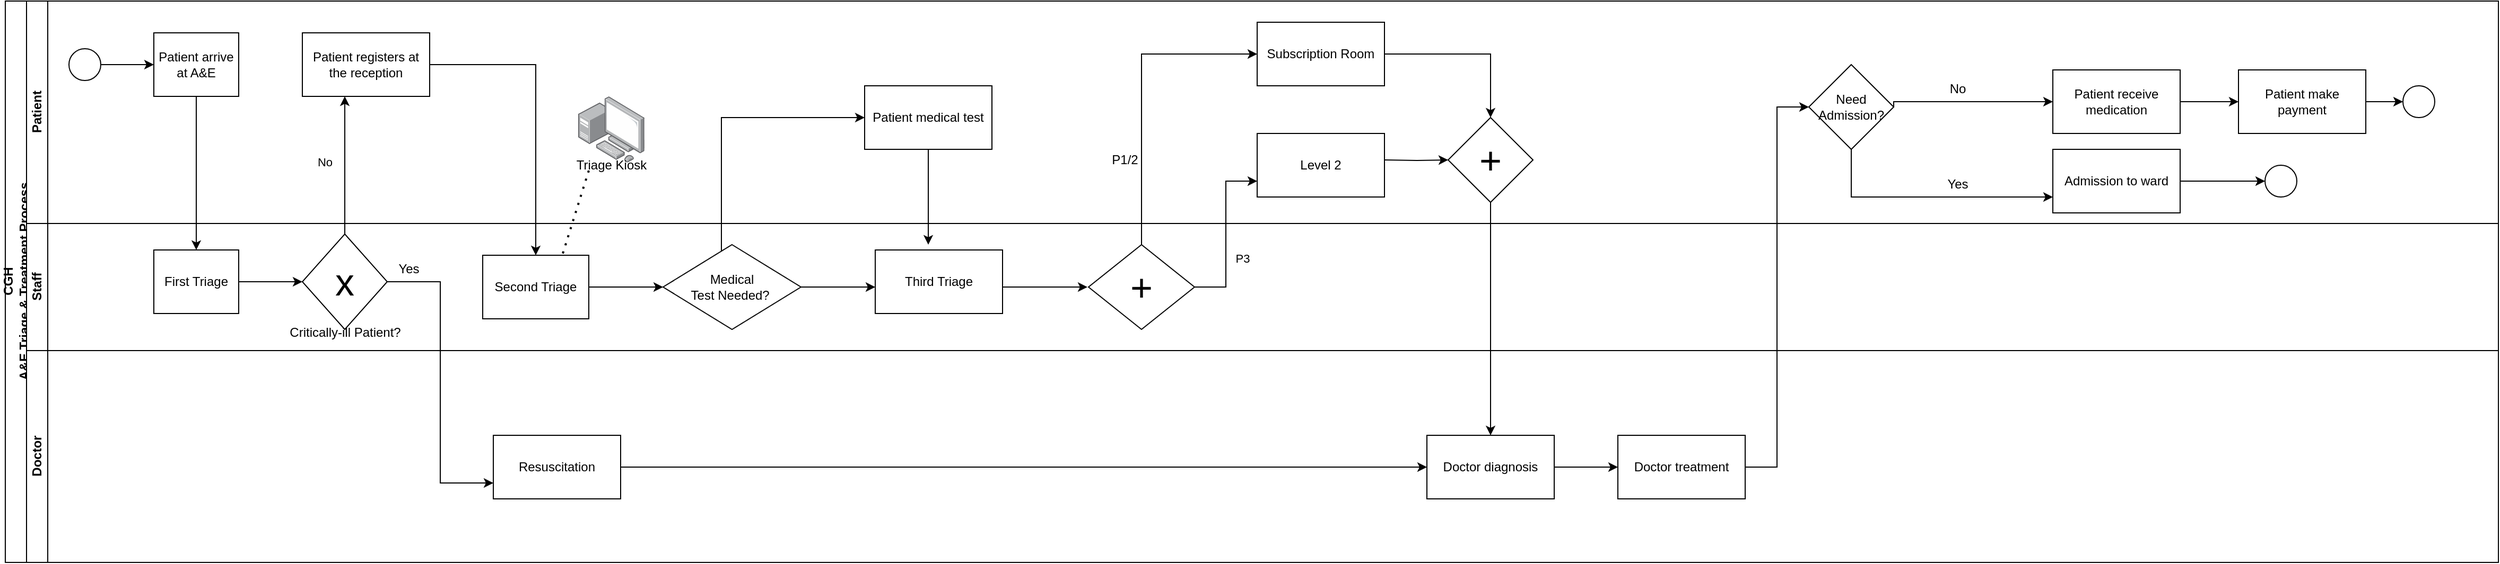 <mxfile version="22.0.4" type="device">
  <diagram id="prtHgNgQTEPvFCAcTncT" name="Page-1">
    <mxGraphModel dx="958" dy="1390" grid="1" gridSize="10" guides="1" tooltips="1" connect="1" arrows="1" fold="1" page="1" pageScale="1" pageWidth="827" pageHeight="1169" math="0" shadow="0">
      <root>
        <mxCell id="0" />
        <mxCell id="1" parent="0" />
        <mxCell id="dNxyNK7c78bLwvsdeMH5-19" value="CGH &lt;br&gt;A&amp;amp;E Triage &amp;amp; Treatment Process" style="swimlane;html=1;childLayout=stackLayout;resizeParent=1;resizeParentMax=0;horizontal=0;startSize=20;horizontalStack=0;" parent="1" vertex="1">
          <mxGeometry x="120" y="120" width="2350" height="530" as="geometry" />
        </mxCell>
        <mxCell id="dNxyNK7c78bLwvsdeMH5-20" value="Patient" style="swimlane;html=1;startSize=20;horizontal=0;" parent="dNxyNK7c78bLwvsdeMH5-19" vertex="1">
          <mxGeometry x="20" width="2330" height="210" as="geometry" />
        </mxCell>
        <mxCell id="dNxyNK7c78bLwvsdeMH5-25" value="" style="edgeStyle=orthogonalEdgeStyle;rounded=0;orthogonalLoop=1;jettySize=auto;html=1;" parent="dNxyNK7c78bLwvsdeMH5-20" source="dNxyNK7c78bLwvsdeMH5-23" target="dNxyNK7c78bLwvsdeMH5-24" edge="1">
          <mxGeometry relative="1" as="geometry" />
        </mxCell>
        <mxCell id="dNxyNK7c78bLwvsdeMH5-23" value="" style="ellipse;whiteSpace=wrap;html=1;" parent="dNxyNK7c78bLwvsdeMH5-20" vertex="1">
          <mxGeometry x="40" y="45" width="30" height="30" as="geometry" />
        </mxCell>
        <mxCell id="dNxyNK7c78bLwvsdeMH5-24" value="Patient arrive at A&amp;amp;E" style="rounded=0;whiteSpace=wrap;html=1;fontFamily=Helvetica;fontSize=12;fontColor=#000000;align=center;" parent="dNxyNK7c78bLwvsdeMH5-20" vertex="1">
          <mxGeometry x="120" y="30" width="80" height="60" as="geometry" />
        </mxCell>
        <mxCell id="qgtoDDghmM0IQQvyiqZD-33" value="Patient medical test" style="whiteSpace=wrap;html=1;" vertex="1" parent="dNxyNK7c78bLwvsdeMH5-20">
          <mxGeometry x="790" y="80" width="120" height="60" as="geometry" />
        </mxCell>
        <mxCell id="qgtoDDghmM0IQQvyiqZD-23" style="edgeStyle=orthogonalEdgeStyle;rounded=0;orthogonalLoop=1;jettySize=auto;html=1;" edge="1" parent="dNxyNK7c78bLwvsdeMH5-20" source="qgtoDDghmM0IQQvyiqZD-22">
          <mxGeometry relative="1" as="geometry">
            <mxPoint x="2240" y="95" as="targetPoint" />
          </mxGeometry>
        </mxCell>
        <mxCell id="qgtoDDghmM0IQQvyiqZD-22" value="Patient make payment" style="rounded=0;whiteSpace=wrap;html=1;" vertex="1" parent="dNxyNK7c78bLwvsdeMH5-20">
          <mxGeometry x="2085" y="65" width="120" height="60" as="geometry" />
        </mxCell>
        <mxCell id="qgtoDDghmM0IQQvyiqZD-25" value="" style="ellipse;whiteSpace=wrap;html=1;aspect=fixed;" vertex="1" parent="dNxyNK7c78bLwvsdeMH5-20">
          <mxGeometry x="2240" y="80" width="30" height="30" as="geometry" />
        </mxCell>
        <mxCell id="qgtoDDghmM0IQQvyiqZD-27" value="Patient receive medication" style="whiteSpace=wrap;html=1;" vertex="1" parent="dNxyNK7c78bLwvsdeMH5-20">
          <mxGeometry x="1910" y="65" width="120" height="60" as="geometry" />
        </mxCell>
        <mxCell id="qgtoDDghmM0IQQvyiqZD-28" style="edgeStyle=orthogonalEdgeStyle;rounded=0;orthogonalLoop=1;jettySize=auto;html=1;" edge="1" parent="dNxyNK7c78bLwvsdeMH5-20" source="qgtoDDghmM0IQQvyiqZD-27" target="qgtoDDghmM0IQQvyiqZD-22">
          <mxGeometry relative="1" as="geometry" />
        </mxCell>
        <mxCell id="qgtoDDghmM0IQQvyiqZD-48" value="Patient registers at the reception" style="whiteSpace=wrap;html=1;" vertex="1" parent="dNxyNK7c78bLwvsdeMH5-20">
          <mxGeometry x="260" y="30" width="120" height="60" as="geometry" />
        </mxCell>
        <mxCell id="qgtoDDghmM0IQQvyiqZD-69" style="edgeStyle=orthogonalEdgeStyle;rounded=0;orthogonalLoop=1;jettySize=auto;html=1;" edge="1" parent="dNxyNK7c78bLwvsdeMH5-20" source="qgtoDDghmM0IQQvyiqZD-68">
          <mxGeometry relative="1" as="geometry">
            <mxPoint x="2110" y="170" as="targetPoint" />
          </mxGeometry>
        </mxCell>
        <mxCell id="qgtoDDghmM0IQQvyiqZD-68" value="Admission to ward" style="whiteSpace=wrap;html=1;" vertex="1" parent="dNxyNK7c78bLwvsdeMH5-20">
          <mxGeometry x="1910" y="140" width="120" height="60" as="geometry" />
        </mxCell>
        <mxCell id="qgtoDDghmM0IQQvyiqZD-70" value="" style="ellipse;whiteSpace=wrap;html=1;" vertex="1" parent="dNxyNK7c78bLwvsdeMH5-20">
          <mxGeometry x="2110" y="155" width="30" height="30" as="geometry" />
        </mxCell>
        <mxCell id="qgtoDDghmM0IQQvyiqZD-71" style="edgeStyle=orthogonalEdgeStyle;rounded=0;orthogonalLoop=1;jettySize=auto;html=1;exitX=0.5;exitY=1;exitDx=0;exitDy=0;entryX=0;entryY=0.75;entryDx=0;entryDy=0;" edge="1" parent="dNxyNK7c78bLwvsdeMH5-20" source="qgtoDDghmM0IQQvyiqZD-64" target="qgtoDDghmM0IQQvyiqZD-68">
          <mxGeometry relative="1" as="geometry" />
        </mxCell>
        <mxCell id="qgtoDDghmM0IQQvyiqZD-64" value="Need Admission?" style="rhombus;whiteSpace=wrap;html=1;rounded=0;" vertex="1" parent="dNxyNK7c78bLwvsdeMH5-20">
          <mxGeometry x="1680" y="60" width="80" height="80" as="geometry" />
        </mxCell>
        <mxCell id="qgtoDDghmM0IQQvyiqZD-67" style="edgeStyle=orthogonalEdgeStyle;rounded=0;orthogonalLoop=1;jettySize=auto;html=1;entryX=0;entryY=0.5;entryDx=0;entryDy=0;exitX=1;exitY=0.5;exitDx=0;exitDy=0;" edge="1" parent="dNxyNK7c78bLwvsdeMH5-20" source="qgtoDDghmM0IQQvyiqZD-64" target="qgtoDDghmM0IQQvyiqZD-27">
          <mxGeometry relative="1" as="geometry">
            <Array as="points">
              <mxPoint x="1760" y="95" />
            </Array>
          </mxGeometry>
        </mxCell>
        <mxCell id="qgtoDDghmM0IQQvyiqZD-74" value="" style="image;points=[];aspect=fixed;html=1;align=center;shadow=0;dashed=0;image=img/lib/allied_telesis/computer_and_terminals/Personal_Computer_with_Server.svg;" vertex="1" parent="dNxyNK7c78bLwvsdeMH5-20">
          <mxGeometry x="520" y="90" width="62.4" height="62.4" as="geometry" />
        </mxCell>
        <mxCell id="qgtoDDghmM0IQQvyiqZD-78" value="Level 2" style="whiteSpace=wrap;html=1;" vertex="1" parent="dNxyNK7c78bLwvsdeMH5-20">
          <mxGeometry x="1160" y="125" width="120" height="60" as="geometry" />
        </mxCell>
        <mxCell id="qgtoDDghmM0IQQvyiqZD-77" value="Subscription Room" style="whiteSpace=wrap;html=1;" vertex="1" parent="dNxyNK7c78bLwvsdeMH5-20">
          <mxGeometry x="1160" y="20" width="120" height="60" as="geometry" />
        </mxCell>
        <mxCell id="qgtoDDghmM0IQQvyiqZD-81" value="&lt;font style=&quot;font-size: 36px;&quot;&gt;+&lt;/font&gt;" style="rhombus;whiteSpace=wrap;html=1;" vertex="1" parent="dNxyNK7c78bLwvsdeMH5-20">
          <mxGeometry x="1340" y="110" width="80" height="80" as="geometry" />
        </mxCell>
        <mxCell id="qgtoDDghmM0IQQvyiqZD-82" style="edgeStyle=orthogonalEdgeStyle;rounded=0;orthogonalLoop=1;jettySize=auto;html=1;exitX=1;exitY=0.5;exitDx=0;exitDy=0;entryX=0.5;entryY=0;entryDx=0;entryDy=0;" edge="1" parent="dNxyNK7c78bLwvsdeMH5-20" source="qgtoDDghmM0IQQvyiqZD-77" target="qgtoDDghmM0IQQvyiqZD-81">
          <mxGeometry relative="1" as="geometry" />
        </mxCell>
        <mxCell id="qgtoDDghmM0IQQvyiqZD-83" style="edgeStyle=orthogonalEdgeStyle;rounded=0;orthogonalLoop=1;jettySize=auto;html=1;entryX=0;entryY=0.5;entryDx=0;entryDy=0;" edge="1" parent="dNxyNK7c78bLwvsdeMH5-20" target="qgtoDDghmM0IQQvyiqZD-81">
          <mxGeometry relative="1" as="geometry">
            <mxPoint x="1280" y="150" as="sourcePoint" />
          </mxGeometry>
        </mxCell>
        <mxCell id="qgtoDDghmM0IQQvyiqZD-87" value="P1/2" style="text;html=1;align=center;verticalAlign=middle;resizable=0;points=[];autosize=1;strokeColor=none;fillColor=none;" vertex="1" parent="dNxyNK7c78bLwvsdeMH5-20">
          <mxGeometry x="1010" y="135" width="50" height="30" as="geometry" />
        </mxCell>
        <mxCell id="qgtoDDghmM0IQQvyiqZD-93" value="Triage Kiosk" style="text;html=1;align=center;verticalAlign=middle;resizable=0;points=[];autosize=1;strokeColor=none;fillColor=none;" vertex="1" parent="dNxyNK7c78bLwvsdeMH5-20">
          <mxGeometry x="506.2" y="140" width="90" height="30" as="geometry" />
        </mxCell>
        <mxCell id="qgtoDDghmM0IQQvyiqZD-1" value="Staff" style="swimlane;html=1;startSize=20;horizontal=0;" vertex="1" parent="dNxyNK7c78bLwvsdeMH5-19">
          <mxGeometry x="20" y="210" width="2330" height="120" as="geometry" />
        </mxCell>
        <mxCell id="qgtoDDghmM0IQQvyiqZD-3" value="First Triage" style="rounded=0;whiteSpace=wrap;html=1;fontFamily=Helvetica;fontSize=12;fontColor=#000000;align=center;" vertex="1" parent="qgtoDDghmM0IQQvyiqZD-1">
          <mxGeometry x="120" y="25" width="80" height="60" as="geometry" />
        </mxCell>
        <mxCell id="qgtoDDghmM0IQQvyiqZD-39" value="&lt;span style=&quot;font-size: 36px;&quot;&gt;x&lt;/span&gt;" style="rhombus;whiteSpace=wrap;html=1;" vertex="1" parent="qgtoDDghmM0IQQvyiqZD-1">
          <mxGeometry x="260" y="10" width="80" height="90" as="geometry" />
        </mxCell>
        <mxCell id="qgtoDDghmM0IQQvyiqZD-38" style="edgeStyle=orthogonalEdgeStyle;rounded=0;orthogonalLoop=1;jettySize=auto;html=1;exitX=1;exitY=0.5;exitDx=0;exitDy=0;entryX=0;entryY=0.5;entryDx=0;entryDy=0;" edge="1" parent="qgtoDDghmM0IQQvyiqZD-1" source="qgtoDDghmM0IQQvyiqZD-3" target="qgtoDDghmM0IQQvyiqZD-39">
          <mxGeometry relative="1" as="geometry">
            <mxPoint x="260" y="-150" as="targetPoint" />
          </mxGeometry>
        </mxCell>
        <mxCell id="qgtoDDghmM0IQQvyiqZD-61" style="edgeStyle=orthogonalEdgeStyle;rounded=0;orthogonalLoop=1;jettySize=auto;html=1;entryX=0;entryY=0.5;entryDx=0;entryDy=0;" edge="1" parent="qgtoDDghmM0IQQvyiqZD-1" source="qgtoDDghmM0IQQvyiqZD-4">
          <mxGeometry relative="1" as="geometry">
            <mxPoint x="800" y="60" as="targetPoint" />
          </mxGeometry>
        </mxCell>
        <mxCell id="qgtoDDghmM0IQQvyiqZD-4" value="Medical&lt;br&gt;Test Needed?&amp;nbsp;" style="rhombus;whiteSpace=wrap;html=1;fontFamily=Helvetica;fontSize=12;fontColor=#000000;align=center;" vertex="1" parent="qgtoDDghmM0IQQvyiqZD-1">
          <mxGeometry x="600" y="20" width="130" height="80" as="geometry" />
        </mxCell>
        <mxCell id="qgtoDDghmM0IQQvyiqZD-63" style="edgeStyle=orthogonalEdgeStyle;rounded=0;orthogonalLoop=1;jettySize=auto;html=1;entryX=0;entryY=0.5;entryDx=0;entryDy=0;" edge="1" parent="qgtoDDghmM0IQQvyiqZD-1">
          <mxGeometry relative="1" as="geometry">
            <mxPoint x="900" y="60" as="sourcePoint" />
            <mxPoint x="1000" y="60" as="targetPoint" />
          </mxGeometry>
        </mxCell>
        <mxCell id="qgtoDDghmM0IQQvyiqZD-52" value="Second Triage" style="whiteSpace=wrap;html=1;" vertex="1" parent="qgtoDDghmM0IQQvyiqZD-1">
          <mxGeometry x="430" y="30" width="100" height="60" as="geometry" />
        </mxCell>
        <mxCell id="qgtoDDghmM0IQQvyiqZD-56" style="edgeStyle=orthogonalEdgeStyle;rounded=0;orthogonalLoop=1;jettySize=auto;html=1;entryX=0;entryY=0.5;entryDx=0;entryDy=0;" edge="1" parent="qgtoDDghmM0IQQvyiqZD-1" source="qgtoDDghmM0IQQvyiqZD-52" target="qgtoDDghmM0IQQvyiqZD-4">
          <mxGeometry relative="1" as="geometry" />
        </mxCell>
        <mxCell id="qgtoDDghmM0IQQvyiqZD-90" value="Third Triage" style="rounded=0;whiteSpace=wrap;html=1;" vertex="1" parent="qgtoDDghmM0IQQvyiqZD-1">
          <mxGeometry x="800" y="25" width="120" height="60" as="geometry" />
        </mxCell>
        <mxCell id="qgtoDDghmM0IQQvyiqZD-92" value="&lt;font style=&quot;font-size: 36px;&quot;&gt;+&lt;/font&gt;" style="rhombus;whiteSpace=wrap;html=1;" vertex="1" parent="qgtoDDghmM0IQQvyiqZD-1">
          <mxGeometry x="1001" y="20" width="100" height="80" as="geometry" />
        </mxCell>
        <mxCell id="dNxyNK7c78bLwvsdeMH5-22" value="Doctor" style="swimlane;html=1;startSize=20;horizontal=0;" parent="dNxyNK7c78bLwvsdeMH5-19" vertex="1">
          <mxGeometry x="20" y="330" width="2330" height="200" as="geometry" />
        </mxCell>
        <mxCell id="qgtoDDghmM0IQQvyiqZD-32" value="" style="edgeStyle=orthogonalEdgeStyle;rounded=0;orthogonalLoop=1;jettySize=auto;html=1;" edge="1" parent="dNxyNK7c78bLwvsdeMH5-22" source="qgtoDDghmM0IQQvyiqZD-21" target="qgtoDDghmM0IQQvyiqZD-31">
          <mxGeometry relative="1" as="geometry" />
        </mxCell>
        <mxCell id="qgtoDDghmM0IQQvyiqZD-21" value="Doctor diagnosis" style="rounded=0;whiteSpace=wrap;html=1;" vertex="1" parent="dNxyNK7c78bLwvsdeMH5-22">
          <mxGeometry x="1320" y="80" width="120" height="60" as="geometry" />
        </mxCell>
        <mxCell id="qgtoDDghmM0IQQvyiqZD-31" value="Doctor treatment" style="whiteSpace=wrap;html=1;rounded=0;" vertex="1" parent="dNxyNK7c78bLwvsdeMH5-22">
          <mxGeometry x="1500" y="80" width="120" height="60" as="geometry" />
        </mxCell>
        <mxCell id="qgtoDDghmM0IQQvyiqZD-50" style="edgeStyle=orthogonalEdgeStyle;rounded=0;orthogonalLoop=1;jettySize=auto;html=1;entryX=0;entryY=0.5;entryDx=0;entryDy=0;exitX=1;exitY=0.5;exitDx=0;exitDy=0;" edge="1" parent="dNxyNK7c78bLwvsdeMH5-22" source="qgtoDDghmM0IQQvyiqZD-42" target="qgtoDDghmM0IQQvyiqZD-21">
          <mxGeometry relative="1" as="geometry" />
        </mxCell>
        <mxCell id="qgtoDDghmM0IQQvyiqZD-42" value="Resuscitation" style="whiteSpace=wrap;html=1;" vertex="1" parent="dNxyNK7c78bLwvsdeMH5-22">
          <mxGeometry x="440" y="80" width="120" height="60" as="geometry" />
        </mxCell>
        <mxCell id="qgtoDDghmM0IQQvyiqZD-8" style="edgeStyle=orthogonalEdgeStyle;rounded=0;orthogonalLoop=1;jettySize=auto;html=1;entryX=0.5;entryY=0;entryDx=0;entryDy=0;" edge="1" parent="dNxyNK7c78bLwvsdeMH5-19" source="dNxyNK7c78bLwvsdeMH5-24" target="qgtoDDghmM0IQQvyiqZD-3">
          <mxGeometry relative="1" as="geometry" />
        </mxCell>
        <mxCell id="qgtoDDghmM0IQQvyiqZD-46" style="edgeStyle=orthogonalEdgeStyle;rounded=0;orthogonalLoop=1;jettySize=auto;html=1;" edge="1" parent="dNxyNK7c78bLwvsdeMH5-19" source="qgtoDDghmM0IQQvyiqZD-39">
          <mxGeometry relative="1" as="geometry">
            <mxPoint x="320" y="90" as="targetPoint" />
            <Array as="points">
              <mxPoint x="320" y="90" />
            </Array>
          </mxGeometry>
        </mxCell>
        <mxCell id="qgtoDDghmM0IQQvyiqZD-47" value="No" style="edgeLabel;html=1;align=center;verticalAlign=middle;resizable=0;points=[];" vertex="1" connectable="0" parent="qgtoDDghmM0IQQvyiqZD-46">
          <mxGeometry x="-0.018" y="18" relative="1" as="geometry">
            <mxPoint x="-1" y="-4" as="offset" />
          </mxGeometry>
        </mxCell>
        <mxCell id="qgtoDDghmM0IQQvyiqZD-44" style="edgeStyle=orthogonalEdgeStyle;rounded=0;orthogonalLoop=1;jettySize=auto;html=1;exitX=1;exitY=0.5;exitDx=0;exitDy=0;entryX=0;entryY=0.75;entryDx=0;entryDy=0;" edge="1" parent="dNxyNK7c78bLwvsdeMH5-19" source="qgtoDDghmM0IQQvyiqZD-39" target="qgtoDDghmM0IQQvyiqZD-42">
          <mxGeometry relative="1" as="geometry">
            <mxPoint x="440" y="260" as="targetPoint" />
          </mxGeometry>
        </mxCell>
        <mxCell id="qgtoDDghmM0IQQvyiqZD-53" style="edgeStyle=orthogonalEdgeStyle;rounded=0;orthogonalLoop=1;jettySize=auto;html=1;" edge="1" parent="dNxyNK7c78bLwvsdeMH5-19" source="qgtoDDghmM0IQQvyiqZD-48" target="qgtoDDghmM0IQQvyiqZD-52">
          <mxGeometry relative="1" as="geometry" />
        </mxCell>
        <mxCell id="qgtoDDghmM0IQQvyiqZD-59" style="edgeStyle=orthogonalEdgeStyle;rounded=0;orthogonalLoop=1;jettySize=auto;html=1;entryX=0;entryY=0.5;entryDx=0;entryDy=0;" edge="1" parent="dNxyNK7c78bLwvsdeMH5-19" source="qgtoDDghmM0IQQvyiqZD-4" target="qgtoDDghmM0IQQvyiqZD-33">
          <mxGeometry relative="1" as="geometry">
            <Array as="points">
              <mxPoint x="675" y="110" />
            </Array>
          </mxGeometry>
        </mxCell>
        <mxCell id="qgtoDDghmM0IQQvyiqZD-66" style="edgeStyle=orthogonalEdgeStyle;rounded=0;orthogonalLoop=1;jettySize=auto;html=1;exitX=0.5;exitY=1;exitDx=0;exitDy=0;entryX=0.5;entryY=0;entryDx=0;entryDy=0;" edge="1" parent="dNxyNK7c78bLwvsdeMH5-19" source="qgtoDDghmM0IQQvyiqZD-33">
          <mxGeometry relative="1" as="geometry">
            <mxPoint x="870" y="230" as="targetPoint" />
          </mxGeometry>
        </mxCell>
        <mxCell id="qgtoDDghmM0IQQvyiqZD-65" value="" style="edgeStyle=orthogonalEdgeStyle;rounded=0;orthogonalLoop=1;jettySize=auto;html=1;entryX=0;entryY=0.5;entryDx=0;entryDy=0;" edge="1" parent="dNxyNK7c78bLwvsdeMH5-19" source="qgtoDDghmM0IQQvyiqZD-31" target="qgtoDDghmM0IQQvyiqZD-64">
          <mxGeometry relative="1" as="geometry" />
        </mxCell>
        <mxCell id="qgtoDDghmM0IQQvyiqZD-80" style="edgeStyle=orthogonalEdgeStyle;rounded=0;orthogonalLoop=1;jettySize=auto;html=1;entryX=0;entryY=0.75;entryDx=0;entryDy=0;exitX=1;exitY=0.5;exitDx=0;exitDy=0;" edge="1" parent="dNxyNK7c78bLwvsdeMH5-19" source="qgtoDDghmM0IQQvyiqZD-92" target="qgtoDDghmM0IQQvyiqZD-78">
          <mxGeometry relative="1" as="geometry">
            <mxPoint x="1140" y="270" as="sourcePoint" />
          </mxGeometry>
        </mxCell>
        <mxCell id="qgtoDDghmM0IQQvyiqZD-88" value="P3" style="edgeLabel;html=1;align=center;verticalAlign=middle;resizable=0;points=[];" vertex="1" connectable="0" parent="qgtoDDghmM0IQQvyiqZD-80">
          <mxGeometry x="-0.257" y="-8" relative="1" as="geometry">
            <mxPoint x="7" y="2" as="offset" />
          </mxGeometry>
        </mxCell>
        <mxCell id="qgtoDDghmM0IQQvyiqZD-79" style="edgeStyle=orthogonalEdgeStyle;rounded=0;orthogonalLoop=1;jettySize=auto;html=1;exitX=0.5;exitY=0;exitDx=0;exitDy=0;entryX=0;entryY=0.5;entryDx=0;entryDy=0;" edge="1" parent="dNxyNK7c78bLwvsdeMH5-19" source="qgtoDDghmM0IQQvyiqZD-92" target="qgtoDDghmM0IQQvyiqZD-77">
          <mxGeometry relative="1" as="geometry">
            <mxPoint x="1080" y="240" as="sourcePoint" />
          </mxGeometry>
        </mxCell>
        <mxCell id="qgtoDDghmM0IQQvyiqZD-84" style="edgeStyle=orthogonalEdgeStyle;rounded=0;orthogonalLoop=1;jettySize=auto;html=1;exitX=0.5;exitY=1;exitDx=0;exitDy=0;entryX=0.5;entryY=0;entryDx=0;entryDy=0;" edge="1" parent="dNxyNK7c78bLwvsdeMH5-19" source="qgtoDDghmM0IQQvyiqZD-81" target="qgtoDDghmM0IQQvyiqZD-21">
          <mxGeometry relative="1" as="geometry" />
        </mxCell>
        <mxCell id="qgtoDDghmM0IQQvyiqZD-45" value="Yes" style="text;html=1;align=center;verticalAlign=middle;resizable=0;points=[];autosize=1;strokeColor=none;fillColor=none;" vertex="1" parent="1">
          <mxGeometry x="480" y="358" width="40" height="30" as="geometry" />
        </mxCell>
        <mxCell id="qgtoDDghmM0IQQvyiqZD-73" value="" style="endArrow=none;dashed=1;html=1;dashPattern=1 3;strokeWidth=2;rounded=0;entryX=0.75;entryY=0;entryDx=0;entryDy=0;" edge="1" parent="1" target="qgtoDDghmM0IQQvyiqZD-52">
          <mxGeometry width="50" height="50" relative="1" as="geometry">
            <mxPoint x="670" y="280" as="sourcePoint" />
            <mxPoint x="720" y="710" as="targetPoint" />
          </mxGeometry>
        </mxCell>
        <mxCell id="qgtoDDghmM0IQQvyiqZD-85" value="No" style="text;html=1;align=center;verticalAlign=middle;resizable=0;points=[];autosize=1;strokeColor=none;fillColor=none;" vertex="1" parent="1">
          <mxGeometry x="1940" y="188" width="40" height="30" as="geometry" />
        </mxCell>
        <mxCell id="qgtoDDghmM0IQQvyiqZD-86" value="Yes" style="text;html=1;align=center;verticalAlign=middle;resizable=0;points=[];autosize=1;strokeColor=none;fillColor=none;" vertex="1" parent="1">
          <mxGeometry x="1940" y="278" width="40" height="30" as="geometry" />
        </mxCell>
        <mxCell id="qgtoDDghmM0IQQvyiqZD-89" value="Critically-ill Patient?" style="text;html=1;align=center;verticalAlign=middle;resizable=0;points=[];autosize=1;strokeColor=none;fillColor=none;" vertex="1" parent="1">
          <mxGeometry x="375" y="418" width="130" height="30" as="geometry" />
        </mxCell>
      </root>
    </mxGraphModel>
  </diagram>
</mxfile>
